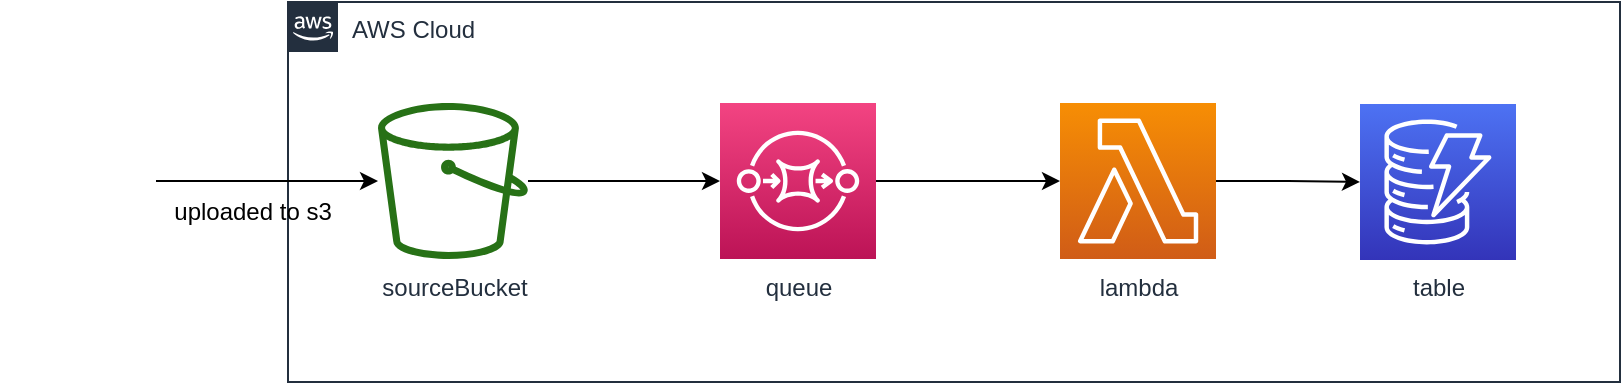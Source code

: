 <mxfile version="12.9.7" type="device"><diagram id="Ht1M8jgEwFfnCIfOTk4-" name="Page-1"><mxGraphModel dx="1221" dy="1543" grid="1" gridSize="10" guides="1" tooltips="1" connect="1" arrows="1" fold="1" page="1" pageScale="1" pageWidth="1169" pageHeight="827" math="0" shadow="0"><root><mxCell id="0"/><mxCell id="1" parent="0"/><mxCell id="UEzPUAAOIrF-is8g5C7q-175" value="AWS Cloud" style="points=[[0,0],[0.25,0],[0.5,0],[0.75,0],[1,0],[1,0.25],[1,0.5],[1,0.75],[1,1],[0.75,1],[0.5,1],[0.25,1],[0,1],[0,0.75],[0,0.5],[0,0.25]];outlineConnect=0;gradientColor=none;html=1;whiteSpace=wrap;fontSize=12;fontStyle=0;shape=mxgraph.aws4.group;grIcon=mxgraph.aws4.group_aws_cloud_alt;strokeColor=#232F3E;fillColor=none;verticalAlign=top;align=left;spacingLeft=30;fontColor=#232F3E;dashed=0;labelBackgroundColor=#ffffff;" parent="1" vertex="1"><mxGeometry x="204" y="-800" width="666" height="190" as="geometry"/></mxCell><mxCell id="vSMBws54YTb0ULIhuxwp-6" style="edgeStyle=orthogonalEdgeStyle;rounded=0;orthogonalLoop=1;jettySize=auto;html=1;" edge="1" parent="1" source="UEzPUAAOIrF-is8g5C7q-177" target="vSMBws54YTb0ULIhuxwp-5"><mxGeometry relative="1" as="geometry"/></mxCell><mxCell id="UEzPUAAOIrF-is8g5C7q-177" value="sourceBucket" style="outlineConnect=0;fontColor=#232F3E;gradientColor=none;fillColor=#277116;strokeColor=none;dashed=0;verticalLabelPosition=bottom;verticalAlign=top;align=center;html=1;fontSize=12;fontStyle=0;aspect=fixed;pointerEvents=1;shape=mxgraph.aws4.bucket;labelBackgroundColor=#ffffff;" parent="1" vertex="1"><mxGeometry x="249" y="-749.5" width="75" height="78" as="geometry"/></mxCell><mxCell id="vSMBws54YTb0ULIhuxwp-2" style="edgeStyle=orthogonalEdgeStyle;rounded=0;orthogonalLoop=1;jettySize=auto;html=1;" edge="1" parent="1" source="vSMBws54YTb0ULIhuxwp-1" target="UEzPUAAOIrF-is8g5C7q-177"><mxGeometry relative="1" as="geometry"/></mxCell><mxCell id="vSMBws54YTb0ULIhuxwp-3" value="uploaded to s3" style="text;html=1;align=center;verticalAlign=top;resizable=0;points=[];spacing=2;labelPosition=center;verticalLabelPosition=bottom;" vertex="1" connectable="0" parent="vSMBws54YTb0ULIhuxwp-2"><mxGeometry x="0.001" y="-8" relative="1" as="geometry"><mxPoint x="-8" y="-7" as="offset"/></mxGeometry></mxCell><mxCell id="vSMBws54YTb0ULIhuxwp-1" value="" style="shape=image;html=1;verticalAlign=top;verticalLabelPosition=bottom;labelBackgroundColor=#ffffff;imageAspect=0;aspect=fixed;image=https://cdn1.iconfinder.com/data/icons/hawcons/32/699147-icon-70-document-file-pdf-128.png" vertex="1" parent="1"><mxGeometry x="60" y="-749.5" width="78" height="78" as="geometry"/></mxCell><mxCell id="vSMBws54YTb0ULIhuxwp-8" style="edgeStyle=orthogonalEdgeStyle;rounded=0;orthogonalLoop=1;jettySize=auto;html=1;" edge="1" parent="1" source="vSMBws54YTb0ULIhuxwp-5" target="vSMBws54YTb0ULIhuxwp-7"><mxGeometry relative="1" as="geometry"/></mxCell><mxCell id="vSMBws54YTb0ULIhuxwp-5" value="queue" style="outlineConnect=0;fontColor=#232F3E;gradientColor=#F34482;gradientDirection=north;fillColor=#BC1356;strokeColor=#ffffff;dashed=0;verticalLabelPosition=bottom;verticalAlign=top;align=center;html=1;fontSize=12;fontStyle=0;aspect=fixed;shape=mxgraph.aws4.resourceIcon;resIcon=mxgraph.aws4.sqs;" vertex="1" parent="1"><mxGeometry x="420" y="-749.5" width="78" height="78" as="geometry"/></mxCell><mxCell id="vSMBws54YTb0ULIhuxwp-10" style="edgeStyle=orthogonalEdgeStyle;rounded=0;orthogonalLoop=1;jettySize=auto;html=1;" edge="1" parent="1" source="vSMBws54YTb0ULIhuxwp-7" target="vSMBws54YTb0ULIhuxwp-9"><mxGeometry relative="1" as="geometry"/></mxCell><mxCell id="vSMBws54YTb0ULIhuxwp-7" value="lambda" style="outlineConnect=0;fontColor=#232F3E;gradientColor=#F78E04;gradientDirection=north;fillColor=#D05C17;strokeColor=#ffffff;dashed=0;verticalLabelPosition=bottom;verticalAlign=top;align=center;html=1;fontSize=12;fontStyle=0;aspect=fixed;shape=mxgraph.aws4.resourceIcon;resIcon=mxgraph.aws4.lambda;" vertex="1" parent="1"><mxGeometry x="590" y="-749.5" width="78" height="78" as="geometry"/></mxCell><mxCell id="vSMBws54YTb0ULIhuxwp-9" value="table" style="outlineConnect=0;fontColor=#232F3E;gradientColor=#4D72F3;gradientDirection=north;fillColor=#3334B9;strokeColor=#ffffff;dashed=0;verticalLabelPosition=bottom;verticalAlign=top;align=center;html=1;fontSize=12;fontStyle=0;aspect=fixed;shape=mxgraph.aws4.resourceIcon;resIcon=mxgraph.aws4.dynamodb;" vertex="1" parent="1"><mxGeometry x="740" y="-749" width="78" height="78" as="geometry"/></mxCell></root></mxGraphModel></diagram></mxfile>